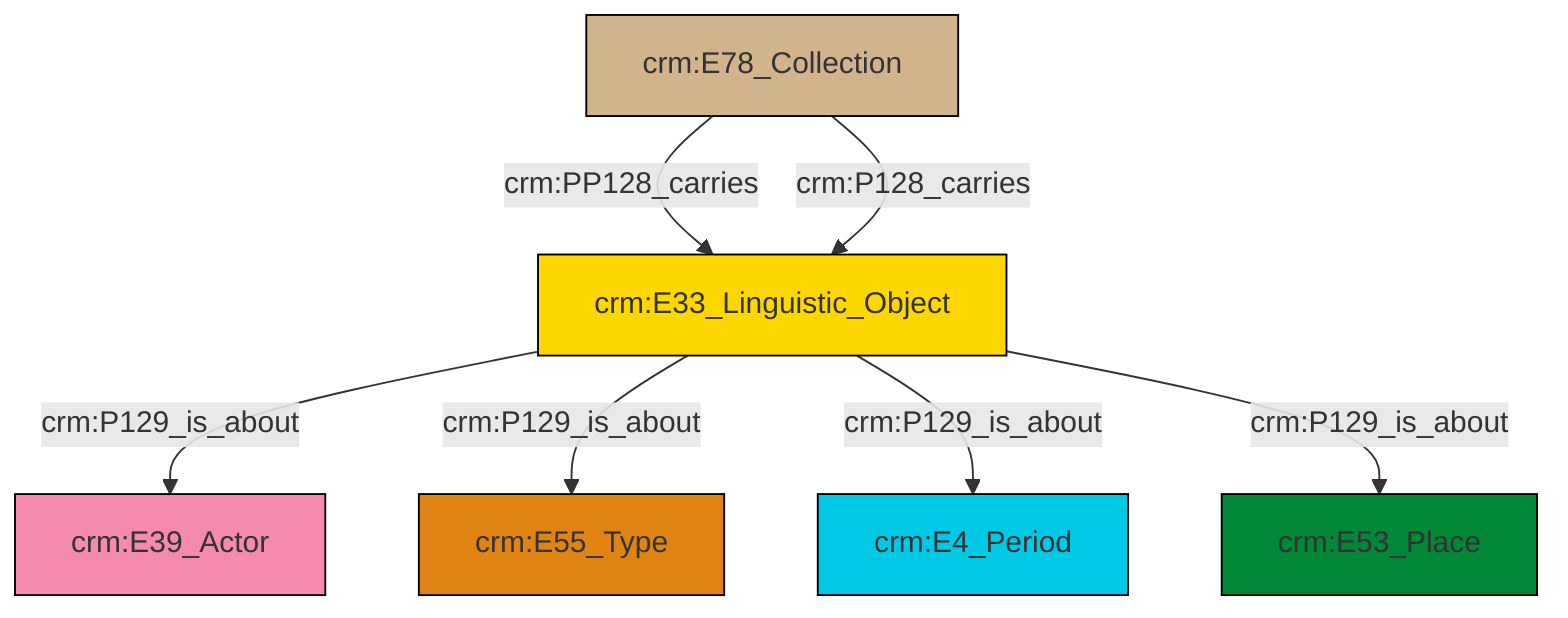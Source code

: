 graph TD
classDef Literal fill:#f2f2f2,stroke:#000000;
classDef CRM_Entity fill:#FFFFFF,stroke:#000000;
classDef Temporal_Entity fill:#00C9E6, stroke:#000000;
classDef Type fill:#E18312, stroke:#000000;
classDef Time-Span fill:#2C9C91, stroke:#000000;
classDef Appellation fill:#FFEB7F, stroke:#000000;
classDef Place fill:#008836, stroke:#000000;
classDef Persistent_Item fill:#B266B2, stroke:#000000;
classDef Conceptual_Object fill:#FFD700, stroke:#000000;
classDef Physical_Thing fill:#D2B48C, stroke:#000000;
classDef Actor fill:#f58aad, stroke:#000000;
classDef PC_Classes fill:#4ce600, stroke:#000000;
classDef Multi fill:#cccccc,stroke:#000000;

4["crm:E78_Collection"]:::Physical_Thing -->|crm:PP128_carries| 5["crm:E33_Linguistic_Object"]:::Conceptual_Object
5["crm:E33_Linguistic_Object"]:::Conceptual_Object -->|crm:P129_is_about| 6["crm:E39_Actor"]:::Actor
5["crm:E33_Linguistic_Object"]:::Conceptual_Object -->|crm:P129_is_about| 7["crm:E55_Type"]:::Type
4["crm:E78_Collection"]:::Physical_Thing -->|crm:P128_carries| 5["crm:E33_Linguistic_Object"]:::Conceptual_Object
5["crm:E33_Linguistic_Object"]:::Conceptual_Object -->|crm:P129_is_about| 0["crm:E4_Period"]:::Temporal_Entity
5["crm:E33_Linguistic_Object"]:::Conceptual_Object -->|crm:P129_is_about| 2["crm:E53_Place"]:::Place